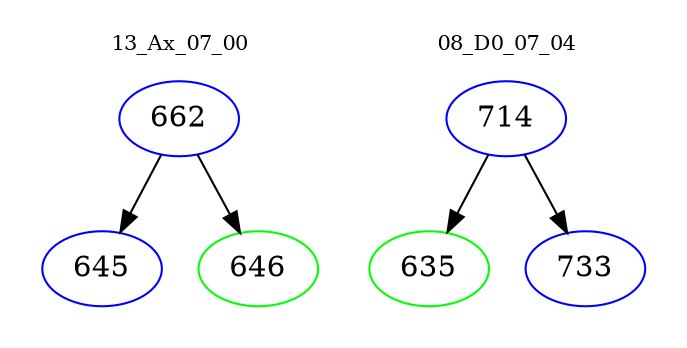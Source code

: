 digraph{
subgraph cluster_0 {
color = white
label = "13_Ax_07_00";
fontsize=10;
T0_662 [label="662", color="blue"]
T0_662 -> T0_645 [color="black"]
T0_645 [label="645", color="blue"]
T0_662 -> T0_646 [color="black"]
T0_646 [label="646", color="green"]
}
subgraph cluster_1 {
color = white
label = "08_D0_07_04";
fontsize=10;
T1_714 [label="714", color="blue"]
T1_714 -> T1_635 [color="black"]
T1_635 [label="635", color="green"]
T1_714 -> T1_733 [color="black"]
T1_733 [label="733", color="blue"]
}
}

